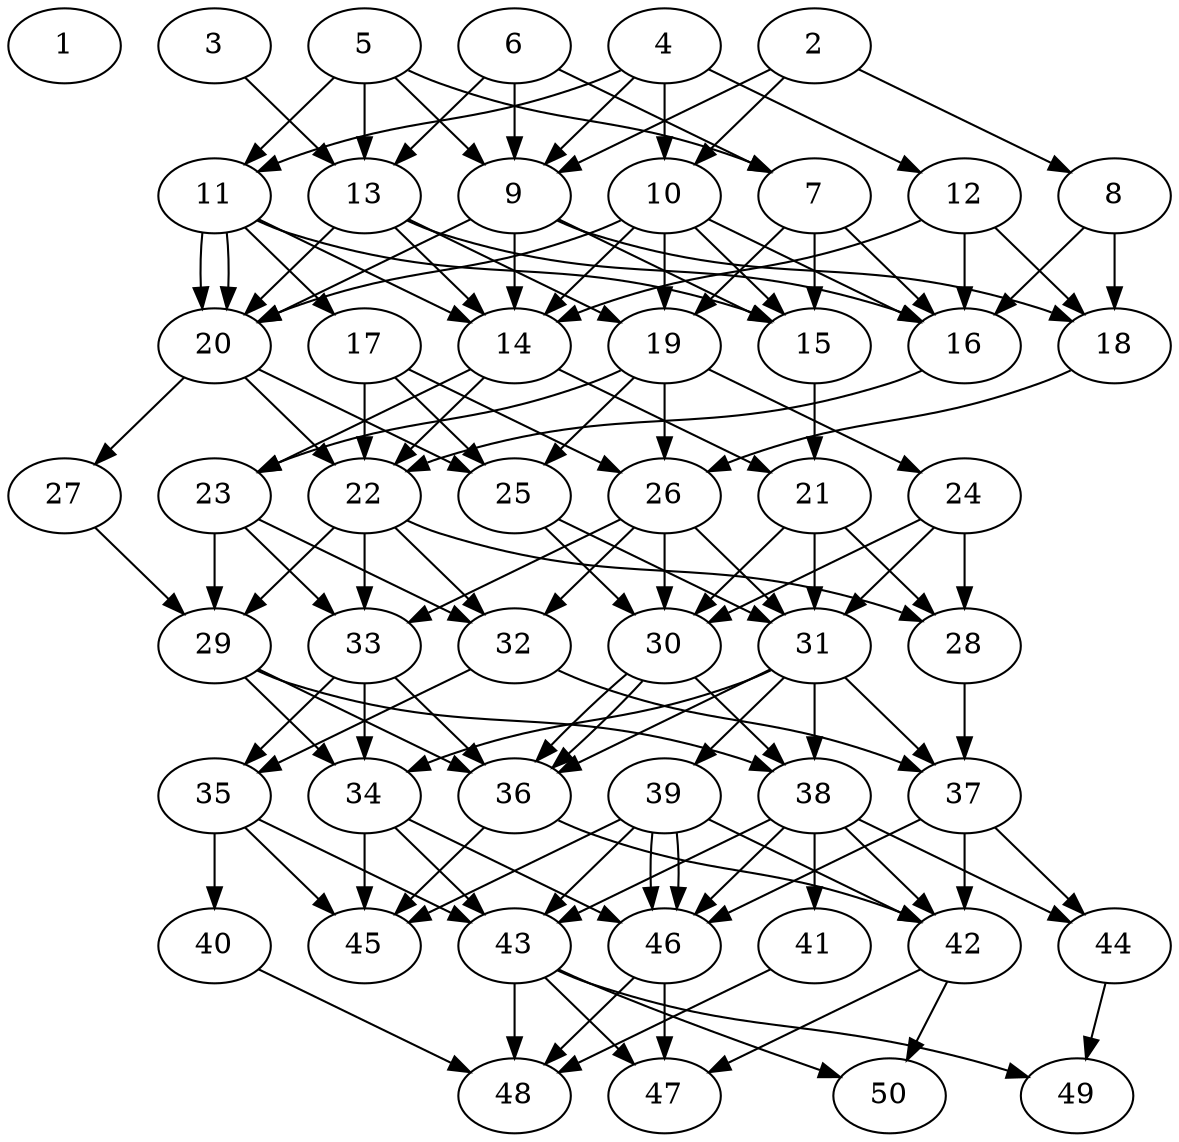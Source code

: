 // DAG automatically generated by daggen at Thu Oct  3 14:07:56 2019
// ./daggen --dot -n 50 --ccr 0.4 --fat 0.5 --regular 0.9 --density 0.7 --mindata 5242880 --maxdata 52428800 
digraph G {
  1 [size="74291200", alpha="0.12", expect_size="29716480"] 
  2 [size="32924160", alpha="0.08", expect_size="13169664"] 
  2 -> 8 [size ="13169664"]
  2 -> 9 [size ="13169664"]
  2 -> 10 [size ="13169664"]
  3 [size="47636480", alpha="0.11", expect_size="19054592"] 
  3 -> 13 [size ="19054592"]
  4 [size="56670720", alpha="0.01", expect_size="22668288"] 
  4 -> 9 [size ="22668288"]
  4 -> 10 [size ="22668288"]
  4 -> 11 [size ="22668288"]
  4 -> 12 [size ="22668288"]
  5 [size="72445440", alpha="0.16", expect_size="28978176"] 
  5 -> 7 [size ="28978176"]
  5 -> 9 [size ="28978176"]
  5 -> 11 [size ="28978176"]
  5 -> 13 [size ="28978176"]
  6 [size="124410880", alpha="0.09", expect_size="49764352"] 
  6 -> 7 [size ="49764352"]
  6 -> 9 [size ="49764352"]
  6 -> 13 [size ="49764352"]
  7 [size="16378880", alpha="0.10", expect_size="6551552"] 
  7 -> 15 [size ="6551552"]
  7 -> 16 [size ="6551552"]
  7 -> 19 [size ="6551552"]
  8 [size="112724480", alpha="0.16", expect_size="45089792"] 
  8 -> 16 [size ="45089792"]
  8 -> 18 [size ="45089792"]
  9 [size="101107200", alpha="0.14", expect_size="40442880"] 
  9 -> 14 [size ="40442880"]
  9 -> 15 [size ="40442880"]
  9 -> 18 [size ="40442880"]
  9 -> 20 [size ="40442880"]
  10 [size="22912000", alpha="0.08", expect_size="9164800"] 
  10 -> 14 [size ="9164800"]
  10 -> 15 [size ="9164800"]
  10 -> 16 [size ="9164800"]
  10 -> 19 [size ="9164800"]
  10 -> 20 [size ="9164800"]
  11 [size="73912320", alpha="0.15", expect_size="29564928"] 
  11 -> 14 [size ="29564928"]
  11 -> 15 [size ="29564928"]
  11 -> 17 [size ="29564928"]
  11 -> 20 [size ="29564928"]
  11 -> 20 [size ="29564928"]
  12 [size="27276800", alpha="0.14", expect_size="10910720"] 
  12 -> 14 [size ="10910720"]
  12 -> 16 [size ="10910720"]
  12 -> 18 [size ="10910720"]
  13 [size="76736000", alpha="0.01", expect_size="30694400"] 
  13 -> 14 [size ="30694400"]
  13 -> 16 [size ="30694400"]
  13 -> 19 [size ="30694400"]
  13 -> 20 [size ="30694400"]
  14 [size="22146560", alpha="0.00", expect_size="8858624"] 
  14 -> 21 [size ="8858624"]
  14 -> 22 [size ="8858624"]
  14 -> 23 [size ="8858624"]
  15 [size="30958080", alpha="0.08", expect_size="12383232"] 
  15 -> 21 [size ="12383232"]
  16 [size="123056640", alpha="0.06", expect_size="49222656"] 
  16 -> 22 [size ="49222656"]
  17 [size="58298880", alpha="0.16", expect_size="23319552"] 
  17 -> 22 [size ="23319552"]
  17 -> 25 [size ="23319552"]
  17 -> 26 [size ="23319552"]
  18 [size="118563840", alpha="0.04", expect_size="47425536"] 
  18 -> 26 [size ="47425536"]
  19 [size="96975360", alpha="0.09", expect_size="38790144"] 
  19 -> 23 [size ="38790144"]
  19 -> 24 [size ="38790144"]
  19 -> 25 [size ="38790144"]
  19 -> 26 [size ="38790144"]
  20 [size="59904000", alpha="0.19", expect_size="23961600"] 
  20 -> 22 [size ="23961600"]
  20 -> 25 [size ="23961600"]
  20 -> 27 [size ="23961600"]
  21 [size="107914240", alpha="0.19", expect_size="43165696"] 
  21 -> 28 [size ="43165696"]
  21 -> 30 [size ="43165696"]
  21 -> 31 [size ="43165696"]
  22 [size="79590400", alpha="0.03", expect_size="31836160"] 
  22 -> 28 [size ="31836160"]
  22 -> 29 [size ="31836160"]
  22 -> 32 [size ="31836160"]
  22 -> 33 [size ="31836160"]
  23 [size="46021120", alpha="0.12", expect_size="18408448"] 
  23 -> 29 [size ="18408448"]
  23 -> 32 [size ="18408448"]
  23 -> 33 [size ="18408448"]
  24 [size="53342720", alpha="0.09", expect_size="21337088"] 
  24 -> 28 [size ="21337088"]
  24 -> 30 [size ="21337088"]
  24 -> 31 [size ="21337088"]
  25 [size="54894080", alpha="0.16", expect_size="21957632"] 
  25 -> 30 [size ="21957632"]
  25 -> 31 [size ="21957632"]
  26 [size="103132160", alpha="0.01", expect_size="41252864"] 
  26 -> 30 [size ="41252864"]
  26 -> 31 [size ="41252864"]
  26 -> 32 [size ="41252864"]
  26 -> 33 [size ="41252864"]
  27 [size="19328000", alpha="0.08", expect_size="7731200"] 
  27 -> 29 [size ="7731200"]
  28 [size="112074240", alpha="0.11", expect_size="44829696"] 
  28 -> 37 [size ="44829696"]
  29 [size="16258560", alpha="0.09", expect_size="6503424"] 
  29 -> 34 [size ="6503424"]
  29 -> 36 [size ="6503424"]
  29 -> 38 [size ="6503424"]
  30 [size="69931520", alpha="0.09", expect_size="27972608"] 
  30 -> 36 [size ="27972608"]
  30 -> 36 [size ="27972608"]
  30 -> 38 [size ="27972608"]
  31 [size="63587840", alpha="0.19", expect_size="25435136"] 
  31 -> 34 [size ="25435136"]
  31 -> 36 [size ="25435136"]
  31 -> 37 [size ="25435136"]
  31 -> 38 [size ="25435136"]
  31 -> 39 [size ="25435136"]
  32 [size="58411520", alpha="0.11", expect_size="23364608"] 
  32 -> 35 [size ="23364608"]
  32 -> 37 [size ="23364608"]
  33 [size="74219520", alpha="0.15", expect_size="29687808"] 
  33 -> 34 [size ="29687808"]
  33 -> 35 [size ="29687808"]
  33 -> 36 [size ="29687808"]
  34 [size="27581440", alpha="0.19", expect_size="11032576"] 
  34 -> 43 [size ="11032576"]
  34 -> 45 [size ="11032576"]
  34 -> 46 [size ="11032576"]
  35 [size="80025600", alpha="0.07", expect_size="32010240"] 
  35 -> 40 [size ="32010240"]
  35 -> 43 [size ="32010240"]
  35 -> 45 [size ="32010240"]
  36 [size="54960640", alpha="0.14", expect_size="21984256"] 
  36 -> 42 [size ="21984256"]
  36 -> 45 [size ="21984256"]
  37 [size="63692800", alpha="0.08", expect_size="25477120"] 
  37 -> 42 [size ="25477120"]
  37 -> 44 [size ="25477120"]
  37 -> 46 [size ="25477120"]
  38 [size="109496320", alpha="0.20", expect_size="43798528"] 
  38 -> 41 [size ="43798528"]
  38 -> 42 [size ="43798528"]
  38 -> 43 [size ="43798528"]
  38 -> 44 [size ="43798528"]
  38 -> 46 [size ="43798528"]
  39 [size="56058880", alpha="0.06", expect_size="22423552"] 
  39 -> 42 [size ="22423552"]
  39 -> 43 [size ="22423552"]
  39 -> 45 [size ="22423552"]
  39 -> 46 [size ="22423552"]
  39 -> 46 [size ="22423552"]
  40 [size="109347840", alpha="0.00", expect_size="43739136"] 
  40 -> 48 [size ="43739136"]
  41 [size="43240960", alpha="0.10", expect_size="17296384"] 
  41 -> 48 [size ="17296384"]
  42 [size="36508160", alpha="0.12", expect_size="14603264"] 
  42 -> 47 [size ="14603264"]
  42 -> 50 [size ="14603264"]
  43 [size="103319040", alpha="0.19", expect_size="41327616"] 
  43 -> 47 [size ="41327616"]
  43 -> 48 [size ="41327616"]
  43 -> 49 [size ="41327616"]
  43 -> 50 [size ="41327616"]
  44 [size="71377920", alpha="0.13", expect_size="28551168"] 
  44 -> 49 [size ="28551168"]
  45 [size="67686400", alpha="0.14", expect_size="27074560"] 
  46 [size="110097920", alpha="0.10", expect_size="44039168"] 
  46 -> 47 [size ="44039168"]
  46 -> 48 [size ="44039168"]
  47 [size="72632320", alpha="0.07", expect_size="29052928"] 
  48 [size="118448640", alpha="0.01", expect_size="47379456"] 
  49 [size="117076480", alpha="0.16", expect_size="46830592"] 
  50 [size="34421760", alpha="0.00", expect_size="13768704"] 
}

